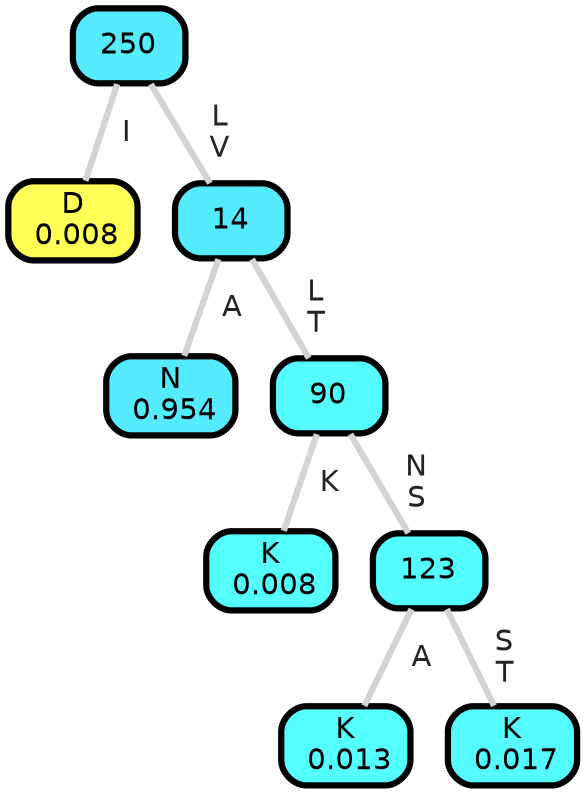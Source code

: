 graph Tree {
node [shape=box, style="filled, rounded",color="black",penwidth="3",fontcolor="black",                 fontname=helvetica] ;
graph [ranksep="0 equally", splines=straight,                 bgcolor=transparent, dpi=200] ;
edge [fontname=helvetica, fontweight=bold,fontcolor=grey14,color=lightgray] ;
0 [label="D
 0.008", fillcolor="#ffff55"] ;
1 [label="250", fillcolor="#56ebfd"] ;
2 [label="N
 0.954", fillcolor="#55ebff"] ;
3 [label="14", fillcolor="#55ebff"] ;
4 [label="K
 0.008", fillcolor="#55ffff"] ;
5 [label="90", fillcolor="#55fcff"] ;
6 [label="K
 0.013", fillcolor="#55ffff"] ;
7 [label="123", fillcolor="#55fcff"] ;
8 [label="K
 0.017", fillcolor="#55faff"] ;
1 -- 0 [label=" I",penwidth=3] ;
1 -- 3 [label=" L\n V",penwidth=3] ;
3 -- 2 [label=" A",penwidth=3] ;
3 -- 5 [label=" L\n T",penwidth=3] ;
5 -- 4 [label=" K",penwidth=3] ;
5 -- 7 [label=" N\n S",penwidth=3] ;
7 -- 6 [label=" A",penwidth=3] ;
7 -- 8 [label=" S\n T",penwidth=3] ;
{rank = same;}}
